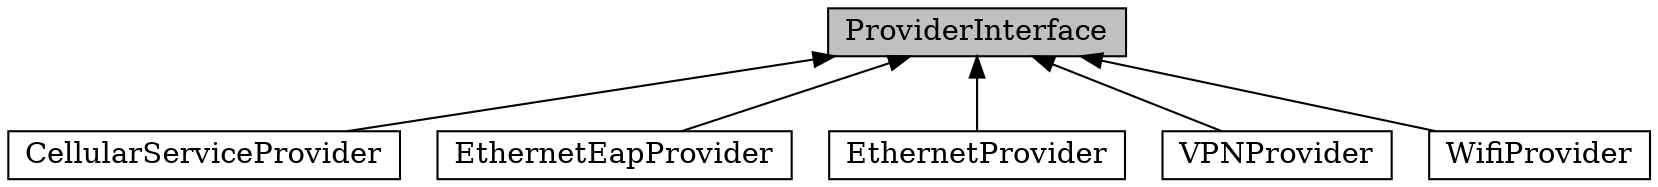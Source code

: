 digraph {
  bgcolor=white
  {
    node [shape=rectangle style="filled" fillcolor=white height=0.30]
    ProviderInterface [fillcolor=grey]
    CellularServiceProvider
    EthernetEapProvider
    EthernetProvider
    VPNProvider
    WifiProvider
  }
  ProviderInterface -> CellularServiceProvider [dir=back]
  ProviderInterface -> EthernetEapProvider [dir=back]
  ProviderInterface -> EthernetProvider [dir=back]
  ProviderInterface -> VPNProvider [dir=back]
  ProviderInterface -> WifiProvider [dir=back]
}